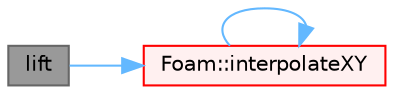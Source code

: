 digraph "lift"
{
 // LATEX_PDF_SIZE
  bgcolor="transparent";
  edge [fontname=Helvetica,fontsize=10,labelfontname=Helvetica,labelfontsize=10];
  node [fontname=Helvetica,fontsize=10,shape=box,height=0.2,width=0.4];
  rankdir="LR";
  Node1 [id="Node000001",label="lift",height=0.2,width=0.4,color="gray40", fillcolor="grey60", style="filled", fontcolor="black",tooltip=" "];
  Node1 -> Node2 [id="edge1_Node000001_Node000002",color="steelblue1",style="solid",tooltip=" "];
  Node2 [id="Node000002",label="Foam::interpolateXY",height=0.2,width=0.4,color="red", fillcolor="#FFF0F0", style="filled",URL="$namespaceFoam.html#a653bd1a1d9a14a508cb8e8567cefb5c5",tooltip=" "];
  Node2 -> Node2 [id="edge2_Node000002_Node000002",color="steelblue1",style="solid",tooltip=" "];
}
